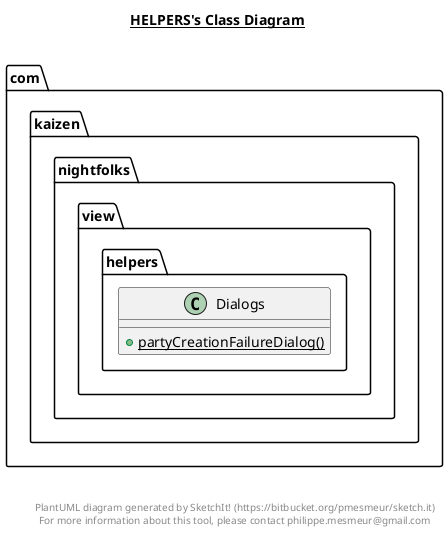 @startuml

title __HELPERS's Class Diagram__\n

  namespace com.kaizen.nightfolks {
    namespace view {
      namespace helpers {
        class com.kaizen.nightfolks.view.helpers.Dialogs {
            {static} + partyCreationFailureDialog()
        }
      }
    }
  }
  



right footer


PlantUML diagram generated by SketchIt! (https://bitbucket.org/pmesmeur/sketch.it)
For more information about this tool, please contact philippe.mesmeur@gmail.com
endfooter

@enduml
